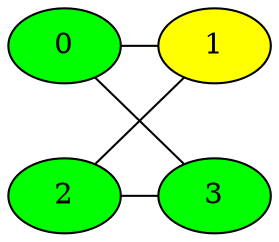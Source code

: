 graph G { 
	0 -- 1 -- 2 -- 3;
	3 -- 0;
	{rank=same 0 1}
	{rank=same 3 2}
	0 [style=filled, fillcolor=green]
	1 [style=filled, fillcolor=yellow]
	2 [style=filled, fillcolor=green]
	3 [style=filled, fillcolor=green]
}